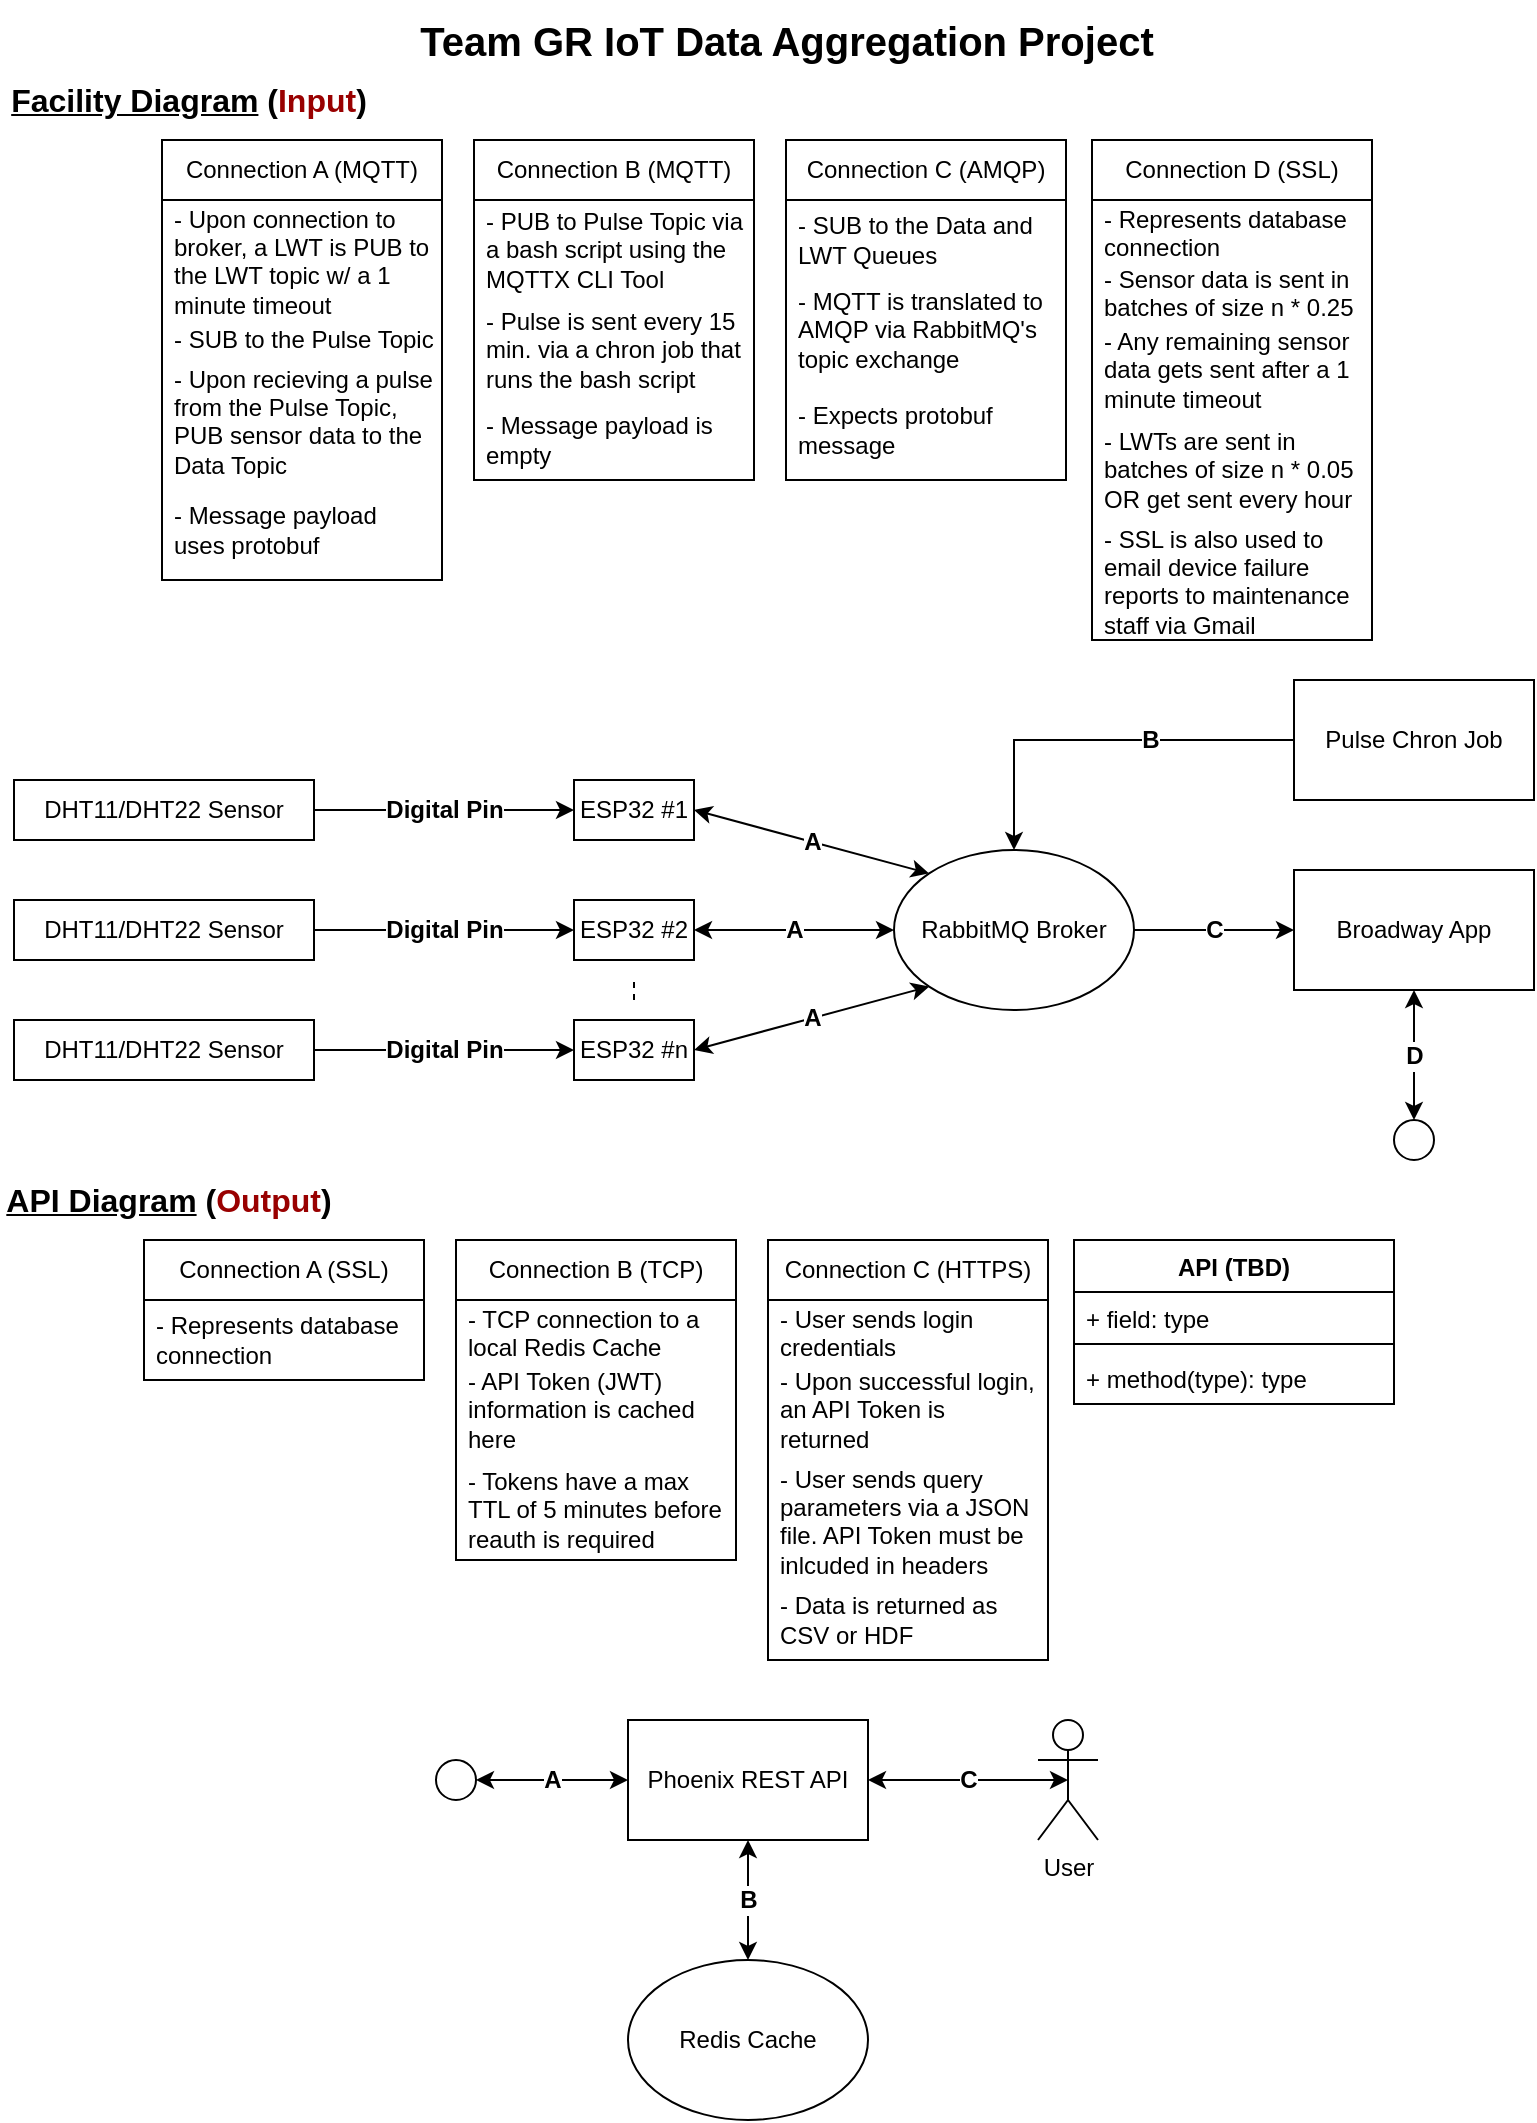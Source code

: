 <mxfile version="24.7.8">
  <diagram name="Page-1" id="MAllqAfLBLea2LckqZOi">
    <mxGraphModel dx="1434" dy="844" grid="1" gridSize="10" guides="1" tooltips="1" connect="1" arrows="1" fold="1" page="1" pageScale="1" pageWidth="850" pageHeight="1100" math="0" shadow="0">
      <root>
        <mxCell id="0" />
        <mxCell id="1" parent="0" />
        <mxCell id="USOqtzKKuF3D1rq9zsue-13" value="User" style="shape=umlActor;verticalLabelPosition=bottom;verticalAlign=top;html=1;outlineConnect=0;" parent="1" vertex="1">
          <mxGeometry x="561" y="870" width="30" height="60" as="geometry" />
        </mxCell>
        <mxCell id="h80tLXjlkXriCEG6QZvb-1" value="&lt;font style=&quot;font-size: 16px;&quot;&gt;&lt;b&gt;&lt;u&gt;Facility Diagram&lt;/u&gt;&amp;nbsp;(&lt;font color=&quot;#990000&quot;&gt;Input&lt;/font&gt;)&lt;/b&gt;&lt;/font&gt;" style="text;html=1;align=center;verticalAlign=middle;whiteSpace=wrap;rounded=0;" parent="1" vertex="1">
          <mxGeometry x="43" y="50" width="187" height="20" as="geometry" />
        </mxCell>
        <mxCell id="h80tLXjlkXriCEG6QZvb-2" value="ESP32 #1" style="rounded=0;whiteSpace=wrap;html=1;" parent="1" vertex="1">
          <mxGeometry x="329" y="400" width="60" height="30" as="geometry" />
        </mxCell>
        <mxCell id="h80tLXjlkXriCEG6QZvb-3" value="ESP32 #2" style="rounded=0;whiteSpace=wrap;html=1;" parent="1" vertex="1">
          <mxGeometry x="329" y="460" width="60" height="30" as="geometry" />
        </mxCell>
        <mxCell id="h80tLXjlkXriCEG6QZvb-5" value="ESP32 #n" style="rounded=0;whiteSpace=wrap;html=1;" parent="1" vertex="1">
          <mxGeometry x="329" y="520" width="60" height="30" as="geometry" />
        </mxCell>
        <mxCell id="h80tLXjlkXriCEG6QZvb-13" value="&lt;b&gt;&lt;font style=&quot;font-size: 12px;&quot;&gt;Digital Pin&lt;/font&gt;&lt;/b&gt;" style="edgeStyle=orthogonalEdgeStyle;rounded=0;orthogonalLoop=1;jettySize=auto;html=1;entryX=0;entryY=0.5;entryDx=0;entryDy=0;" parent="1" source="h80tLXjlkXriCEG6QZvb-6" target="h80tLXjlkXriCEG6QZvb-2" edge="1">
          <mxGeometry relative="1" as="geometry" />
        </mxCell>
        <mxCell id="h80tLXjlkXriCEG6QZvb-6" value="DHT11/DHT22 Sensor" style="rounded=0;whiteSpace=wrap;html=1;" parent="1" vertex="1">
          <mxGeometry x="49" y="400" width="150" height="30" as="geometry" />
        </mxCell>
        <mxCell id="h80tLXjlkXriCEG6QZvb-14" value="&lt;b&gt;&lt;font style=&quot;font-size: 12px;&quot;&gt;Digital Pin&lt;/font&gt;&lt;/b&gt;" style="edgeStyle=orthogonalEdgeStyle;rounded=0;orthogonalLoop=1;jettySize=auto;html=1;entryX=0;entryY=0.5;entryDx=0;entryDy=0;" parent="1" source="h80tLXjlkXriCEG6QZvb-7" target="h80tLXjlkXriCEG6QZvb-3" edge="1">
          <mxGeometry relative="1" as="geometry" />
        </mxCell>
        <mxCell id="h80tLXjlkXriCEG6QZvb-7" value="DHT11/DHT22 Sensor" style="rounded=0;whiteSpace=wrap;html=1;" parent="1" vertex="1">
          <mxGeometry x="49" y="460" width="150" height="30" as="geometry" />
        </mxCell>
        <mxCell id="h80tLXjlkXriCEG6QZvb-15" value="&lt;b&gt;&lt;font style=&quot;font-size: 12px;&quot;&gt;Digital Pin&lt;/font&gt;&lt;/b&gt;" style="edgeStyle=orthogonalEdgeStyle;rounded=0;orthogonalLoop=1;jettySize=auto;html=1;" parent="1" source="h80tLXjlkXriCEG6QZvb-8" target="h80tLXjlkXriCEG6QZvb-5" edge="1">
          <mxGeometry relative="1" as="geometry" />
        </mxCell>
        <mxCell id="h80tLXjlkXriCEG6QZvb-8" value="DHT11/DHT22 Sensor" style="rounded=0;whiteSpace=wrap;html=1;" parent="1" vertex="1">
          <mxGeometry x="49" y="520" width="150" height="30" as="geometry" />
        </mxCell>
        <mxCell id="h80tLXjlkXriCEG6QZvb-18" value="&lt;b&gt;&lt;font style=&quot;font-size: 12px;&quot;&gt;A&lt;/font&gt;&lt;/b&gt;" style="endArrow=classic;startArrow=classic;html=1;rounded=0;exitX=1;exitY=0.5;exitDx=0;exitDy=0;entryX=0;entryY=0.5;entryDx=0;entryDy=0;" parent="1" source="h80tLXjlkXriCEG6QZvb-3" target="h80tLXjlkXriCEG6QZvb-22" edge="1">
          <mxGeometry width="50" height="50" relative="1" as="geometry">
            <mxPoint x="519" y="600" as="sourcePoint" />
            <mxPoint x="489" y="455" as="targetPoint" />
          </mxGeometry>
        </mxCell>
        <mxCell id="h80tLXjlkXriCEG6QZvb-20" value="&lt;b&gt;&lt;font style=&quot;font-size: 12px;&quot;&gt;A&lt;/font&gt;&lt;/b&gt;" style="endArrow=classic;startArrow=classic;html=1;rounded=0;exitX=1;exitY=0.5;exitDx=0;exitDy=0;entryX=0;entryY=1;entryDx=0;entryDy=0;" parent="1" source="h80tLXjlkXriCEG6QZvb-5" target="h80tLXjlkXriCEG6QZvb-22" edge="1">
          <mxGeometry width="50" height="50" relative="1" as="geometry">
            <mxPoint x="459" y="580" as="sourcePoint" />
            <mxPoint x="500.716" y="483.284" as="targetPoint" />
          </mxGeometry>
        </mxCell>
        <mxCell id="h80tLXjlkXriCEG6QZvb-21" value="&lt;b&gt;&lt;font style=&quot;font-size: 12px;&quot;&gt;A&lt;/font&gt;&lt;/b&gt;" style="endArrow=classic;startArrow=classic;html=1;rounded=0;exitX=1;exitY=0.5;exitDx=0;exitDy=0;entryX=0;entryY=0;entryDx=0;entryDy=0;" parent="1" source="h80tLXjlkXriCEG6QZvb-2" target="h80tLXjlkXriCEG6QZvb-22" edge="1">
          <mxGeometry width="50" height="50" relative="1" as="geometry">
            <mxPoint x="449" y="420" as="sourcePoint" />
            <mxPoint x="500.716" y="426.716" as="targetPoint" />
          </mxGeometry>
        </mxCell>
        <mxCell id="h80tLXjlkXriCEG6QZvb-58" value="&lt;b&gt;&lt;font style=&quot;font-size: 12px;&quot;&gt;C&lt;/font&gt;&lt;/b&gt;" style="edgeStyle=orthogonalEdgeStyle;rounded=0;orthogonalLoop=1;jettySize=auto;html=1;entryX=0;entryY=0.5;entryDx=0;entryDy=0;" parent="1" source="h80tLXjlkXriCEG6QZvb-22" target="h80tLXjlkXriCEG6QZvb-24" edge="1">
          <mxGeometry relative="1" as="geometry" />
        </mxCell>
        <mxCell id="h80tLXjlkXriCEG6QZvb-22" value="RabbitMQ Broker" style="ellipse;whiteSpace=wrap;html=1;" parent="1" vertex="1">
          <mxGeometry x="489" y="435" width="120" height="80" as="geometry" />
        </mxCell>
        <mxCell id="h80tLXjlkXriCEG6QZvb-23" value="" style="endArrow=none;dashed=1;html=1;rounded=0;" parent="1" edge="1">
          <mxGeometry width="50" height="50" relative="1" as="geometry">
            <mxPoint x="359" y="510" as="sourcePoint" />
            <mxPoint x="359" y="500" as="targetPoint" />
          </mxGeometry>
        </mxCell>
        <mxCell id="h80tLXjlkXriCEG6QZvb-24" value="Broadway App" style="rounded=0;whiteSpace=wrap;html=1;" parent="1" vertex="1">
          <mxGeometry x="689" y="445" width="120" height="60" as="geometry" />
        </mxCell>
        <mxCell id="h80tLXjlkXriCEG6QZvb-26" value="" style="ellipse;whiteSpace=wrap;html=1;aspect=fixed;" parent="1" vertex="1">
          <mxGeometry x="739" y="570" width="20" height="20" as="geometry" />
        </mxCell>
        <mxCell id="h80tLXjlkXriCEG6QZvb-29" value="&lt;b&gt;&lt;font style=&quot;font-size: 12px;&quot;&gt;B&lt;/font&gt;&lt;/b&gt;" style="edgeStyle=orthogonalEdgeStyle;rounded=0;orthogonalLoop=1;jettySize=auto;html=1;entryX=0.5;entryY=0;entryDx=0;entryDy=0;spacingLeft=52;" parent="1" source="h80tLXjlkXriCEG6QZvb-28" target="h80tLXjlkXriCEG6QZvb-22" edge="1">
          <mxGeometry x="0.005" relative="1" as="geometry">
            <mxPoint as="offset" />
          </mxGeometry>
        </mxCell>
        <mxCell id="h80tLXjlkXriCEG6QZvb-28" value="Pulse Chron Job" style="rounded=0;whiteSpace=wrap;html=1;" parent="1" vertex="1">
          <mxGeometry x="689" y="350" width="120" height="60" as="geometry" />
        </mxCell>
        <mxCell id="h80tLXjlkXriCEG6QZvb-30" value="&lt;font style=&quot;font-size: 16px;&quot;&gt;&lt;b&gt;&lt;u&gt;API Diagram&lt;/u&gt;&amp;nbsp;(&lt;font color=&quot;#990000&quot;&gt;Output&lt;/font&gt;)&lt;/b&gt;&lt;/font&gt;" style="text;html=1;align=center;verticalAlign=middle;whiteSpace=wrap;rounded=0;" parent="1" vertex="1">
          <mxGeometry x="42" y="600" width="169" height="20" as="geometry" />
        </mxCell>
        <mxCell id="h80tLXjlkXriCEG6QZvb-31" value="" style="ellipse;whiteSpace=wrap;html=1;aspect=fixed;" parent="1" vertex="1">
          <mxGeometry x="260" y="890" width="20" height="20" as="geometry" />
        </mxCell>
        <mxCell id="h80tLXjlkXriCEG6QZvb-32" value="Phoenix REST API" style="rounded=0;whiteSpace=wrap;html=1;" parent="1" vertex="1">
          <mxGeometry x="356" y="870" width="120" height="60" as="geometry" />
        </mxCell>
        <mxCell id="h80tLXjlkXriCEG6QZvb-35" value="&lt;b&gt;&lt;font style=&quot;font-size: 12px;&quot;&gt;D&lt;/font&gt;&lt;/b&gt;" style="endArrow=classic;startArrow=classic;html=1;rounded=0;entryX=0.5;entryY=1;entryDx=0;entryDy=0;exitX=0.5;exitY=0;exitDx=0;exitDy=0;" parent="1" source="h80tLXjlkXriCEG6QZvb-26" target="h80tLXjlkXriCEG6QZvb-24" edge="1">
          <mxGeometry width="50" height="50" relative="1" as="geometry">
            <mxPoint x="659" y="650" as="sourcePoint" />
            <mxPoint x="709" y="600" as="targetPoint" />
          </mxGeometry>
        </mxCell>
        <mxCell id="h80tLXjlkXriCEG6QZvb-36" value="Redis Cache" style="ellipse;whiteSpace=wrap;html=1;" parent="1" vertex="1">
          <mxGeometry x="356" y="990" width="120" height="80" as="geometry" />
        </mxCell>
        <mxCell id="h80tLXjlkXriCEG6QZvb-37" value="&lt;b&gt;&lt;font style=&quot;font-size: 12px;&quot;&gt;A&lt;/font&gt;&lt;/b&gt;" style="endArrow=classic;startArrow=classic;html=1;rounded=0;entryX=0;entryY=0.5;entryDx=0;entryDy=0;exitX=1;exitY=0.5;exitDx=0;exitDy=0;" parent="1" source="h80tLXjlkXriCEG6QZvb-31" target="h80tLXjlkXriCEG6QZvb-32" edge="1">
          <mxGeometry width="50" height="50" relative="1" as="geometry">
            <mxPoint x="286" y="1030" as="sourcePoint" />
            <mxPoint x="336" y="980" as="targetPoint" />
          </mxGeometry>
        </mxCell>
        <mxCell id="h80tLXjlkXriCEG6QZvb-38" value="&lt;b&gt;&lt;font style=&quot;font-size: 12px;&quot;&gt;B&lt;/font&gt;&lt;/b&gt;" style="endArrow=classic;startArrow=classic;html=1;rounded=0;entryX=0.5;entryY=1;entryDx=0;entryDy=0;exitX=0.5;exitY=0;exitDx=0;exitDy=0;" parent="1" source="h80tLXjlkXriCEG6QZvb-36" target="h80tLXjlkXriCEG6QZvb-32" edge="1">
          <mxGeometry width="50" height="50" relative="1" as="geometry">
            <mxPoint x="276" y="1040" as="sourcePoint" />
            <mxPoint x="326" y="990" as="targetPoint" />
          </mxGeometry>
        </mxCell>
        <mxCell id="h80tLXjlkXriCEG6QZvb-39" value="&lt;b&gt;&lt;font style=&quot;font-size: 12px;&quot;&gt;C&lt;/font&gt;&lt;/b&gt;" style="endArrow=classic;startArrow=classic;html=1;rounded=0;exitX=1;exitY=0.5;exitDx=0;exitDy=0;entryX=0.5;entryY=0.5;entryDx=0;entryDy=0;entryPerimeter=0;" parent="1" source="h80tLXjlkXriCEG6QZvb-32" target="USOqtzKKuF3D1rq9zsue-13" edge="1">
          <mxGeometry width="50" height="50" relative="1" as="geometry">
            <mxPoint x="616" y="1050" as="sourcePoint" />
            <mxPoint x="666" y="1000" as="targetPoint" />
          </mxGeometry>
        </mxCell>
        <mxCell id="h80tLXjlkXriCEG6QZvb-40" value="Connection A (MQTT)" style="swimlane;fontStyle=0;childLayout=stackLayout;horizontal=1;startSize=30;horizontalStack=0;resizeParent=1;resizeParentMax=0;resizeLast=0;collapsible=1;marginBottom=0;whiteSpace=wrap;html=1;" parent="1" vertex="1">
          <mxGeometry x="123" y="80" width="140" height="220" as="geometry" />
        </mxCell>
        <mxCell id="h80tLXjlkXriCEG6QZvb-59" value="- Upon connection to broker, a LWT is PUB to the LWT topic w/ a 1 minute timeout" style="text;strokeColor=none;fillColor=none;align=left;verticalAlign=middle;spacingLeft=4;spacingRight=4;overflow=hidden;points=[[0,0.5],[1,0.5]];portConstraint=eastwest;rotatable=0;whiteSpace=wrap;html=1;" parent="h80tLXjlkXriCEG6QZvb-40" vertex="1">
          <mxGeometry y="30" width="140" height="60" as="geometry" />
        </mxCell>
        <mxCell id="h80tLXjlkXriCEG6QZvb-41" value="- SUB to the Pulse Topic" style="text;strokeColor=none;fillColor=none;align=left;verticalAlign=middle;spacingLeft=4;spacingRight=4;overflow=hidden;points=[[0,0.5],[1,0.5]];portConstraint=eastwest;rotatable=0;whiteSpace=wrap;html=1;" parent="h80tLXjlkXriCEG6QZvb-40" vertex="1">
          <mxGeometry y="90" width="140" height="20" as="geometry" />
        </mxCell>
        <mxCell id="h80tLXjlkXriCEG6QZvb-42" value="- Upon recieving a pulse from the Pulse Topic, PUB sensor data to the Data Topic" style="text;strokeColor=none;fillColor=none;align=left;verticalAlign=middle;spacingLeft=4;spacingRight=4;overflow=hidden;points=[[0,0.5],[1,0.5]];portConstraint=eastwest;rotatable=0;whiteSpace=wrap;html=1;" parent="h80tLXjlkXriCEG6QZvb-40" vertex="1">
          <mxGeometry y="110" width="140" height="60" as="geometry" />
        </mxCell>
        <mxCell id="h80tLXjlkXriCEG6QZvb-43" value="- Message payload uses protobuf" style="text;strokeColor=none;fillColor=none;align=left;verticalAlign=middle;spacingLeft=4;spacingRight=4;overflow=hidden;points=[[0,0.5],[1,0.5]];portConstraint=eastwest;rotatable=0;whiteSpace=wrap;html=1;" parent="h80tLXjlkXriCEG6QZvb-40" vertex="1">
          <mxGeometry y="170" width="140" height="50" as="geometry" />
        </mxCell>
        <mxCell id="h80tLXjlkXriCEG6QZvb-44" value="Connection B (MQTT)" style="swimlane;fontStyle=0;childLayout=stackLayout;horizontal=1;startSize=30;horizontalStack=0;resizeParent=1;resizeParentMax=0;resizeLast=0;collapsible=1;marginBottom=0;whiteSpace=wrap;html=1;" parent="1" vertex="1">
          <mxGeometry x="279" y="80" width="140" height="170" as="geometry" />
        </mxCell>
        <mxCell id="h80tLXjlkXriCEG6QZvb-45" value="- PUB to Pulse Topic via a bash script using the MQTTX CLI Tool" style="text;strokeColor=none;fillColor=none;align=left;verticalAlign=middle;spacingLeft=4;spacingRight=4;overflow=hidden;points=[[0,0.5],[1,0.5]];portConstraint=eastwest;rotatable=0;whiteSpace=wrap;html=1;" parent="h80tLXjlkXriCEG6QZvb-44" vertex="1">
          <mxGeometry y="30" width="140" height="50" as="geometry" />
        </mxCell>
        <mxCell id="h80tLXjlkXriCEG6QZvb-57" value="- Pulse is sent every 15 min. via a chron job that runs the bash script" style="text;strokeColor=none;fillColor=none;align=left;verticalAlign=middle;spacingLeft=4;spacingRight=4;overflow=hidden;points=[[0,0.5],[1,0.5]];portConstraint=eastwest;rotatable=0;whiteSpace=wrap;html=1;" parent="h80tLXjlkXriCEG6QZvb-44" vertex="1">
          <mxGeometry y="80" width="140" height="50" as="geometry" />
        </mxCell>
        <mxCell id="h80tLXjlkXriCEG6QZvb-46" value="- Message payload is empty" style="text;strokeColor=none;fillColor=none;align=left;verticalAlign=middle;spacingLeft=4;spacingRight=4;overflow=hidden;points=[[0,0.5],[1,0.5]];portConstraint=eastwest;rotatable=0;whiteSpace=wrap;html=1;" parent="h80tLXjlkXriCEG6QZvb-44" vertex="1">
          <mxGeometry y="130" width="140" height="40" as="geometry" />
        </mxCell>
        <mxCell id="h80tLXjlkXriCEG6QZvb-48" value="Connection C (AMQP)" style="swimlane;fontStyle=0;childLayout=stackLayout;horizontal=1;startSize=30;horizontalStack=0;resizeParent=1;resizeParentMax=0;resizeLast=0;collapsible=1;marginBottom=0;whiteSpace=wrap;html=1;" parent="1" vertex="1">
          <mxGeometry x="435" y="80" width="140" height="170" as="geometry" />
        </mxCell>
        <mxCell id="h80tLXjlkXriCEG6QZvb-49" value="- SUB to the Data and LWT Queues&amp;nbsp;" style="text;strokeColor=none;fillColor=none;align=left;verticalAlign=middle;spacingLeft=4;spacingRight=4;overflow=hidden;points=[[0,0.5],[1,0.5]];portConstraint=eastwest;rotatable=0;whiteSpace=wrap;html=1;" parent="h80tLXjlkXriCEG6QZvb-48" vertex="1">
          <mxGeometry y="30" width="140" height="40" as="geometry" />
        </mxCell>
        <mxCell id="h80tLXjlkXriCEG6QZvb-50" value="- MQTT is translated to AMQP via RabbitMQ&#39;s topic exchange" style="text;strokeColor=none;fillColor=none;align=left;verticalAlign=middle;spacingLeft=4;spacingRight=4;overflow=hidden;points=[[0,0.5],[1,0.5]];portConstraint=eastwest;rotatable=0;whiteSpace=wrap;html=1;" parent="h80tLXjlkXriCEG6QZvb-48" vertex="1">
          <mxGeometry y="70" width="140" height="50" as="geometry" />
        </mxCell>
        <mxCell id="h80tLXjlkXriCEG6QZvb-51" value="- Expects protobuf message" style="text;strokeColor=none;fillColor=none;align=left;verticalAlign=middle;spacingLeft=4;spacingRight=4;overflow=hidden;points=[[0,0.5],[1,0.5]];portConstraint=eastwest;rotatable=0;whiteSpace=wrap;html=1;" parent="h80tLXjlkXriCEG6QZvb-48" vertex="1">
          <mxGeometry y="120" width="140" height="50" as="geometry" />
        </mxCell>
        <mxCell id="h80tLXjlkXriCEG6QZvb-53" value="Connection D (SSL)" style="swimlane;fontStyle=0;childLayout=stackLayout;horizontal=1;startSize=30;horizontalStack=0;resizeParent=1;resizeParentMax=0;resizeLast=0;collapsible=1;marginBottom=0;whiteSpace=wrap;html=1;" parent="1" vertex="1">
          <mxGeometry x="588" y="80" width="140" height="250" as="geometry" />
        </mxCell>
        <mxCell id="h80tLXjlkXriCEG6QZvb-54" value="- Represents database connection" style="text;strokeColor=none;fillColor=none;align=left;verticalAlign=middle;spacingLeft=4;spacingRight=4;overflow=hidden;points=[[0,0.5],[1,0.5]];portConstraint=eastwest;rotatable=0;whiteSpace=wrap;html=1;" parent="h80tLXjlkXriCEG6QZvb-53" vertex="1">
          <mxGeometry y="30" width="140" height="30" as="geometry" />
        </mxCell>
        <mxCell id="h80tLXjlkXriCEG6QZvb-60" value="- Sensor data is sent in batches of size n * 0.25" style="text;strokeColor=none;fillColor=none;align=left;verticalAlign=middle;spacingLeft=4;spacingRight=4;overflow=hidden;points=[[0,0.5],[1,0.5]];portConstraint=eastwest;rotatable=0;whiteSpace=wrap;html=1;" parent="h80tLXjlkXriCEG6QZvb-53" vertex="1">
          <mxGeometry y="60" width="140" height="30" as="geometry" />
        </mxCell>
        <mxCell id="h80tLXjlkXriCEG6QZvb-61" value="- Any remaining sensor data gets sent after a 1 minute timeout" style="text;strokeColor=none;fillColor=none;align=left;verticalAlign=middle;spacingLeft=4;spacingRight=4;overflow=hidden;points=[[0,0.5],[1,0.5]];portConstraint=eastwest;rotatable=0;whiteSpace=wrap;html=1;" parent="h80tLXjlkXriCEG6QZvb-53" vertex="1">
          <mxGeometry y="90" width="140" height="50" as="geometry" />
        </mxCell>
        <mxCell id="h80tLXjlkXriCEG6QZvb-62" value="- LWTs are sent in batches of size n * 0.05 OR get sent every hour" style="text;strokeColor=none;fillColor=none;align=left;verticalAlign=middle;spacingLeft=4;spacingRight=4;overflow=hidden;points=[[0,0.5],[1,0.5]];portConstraint=eastwest;rotatable=0;whiteSpace=wrap;html=1;" parent="h80tLXjlkXriCEG6QZvb-53" vertex="1">
          <mxGeometry y="140" width="140" height="50" as="geometry" />
        </mxCell>
        <mxCell id="h80tLXjlkXriCEG6QZvb-55" value="- SSL is also used to email device failure reports to maintenance staff via Gmail" style="text;strokeColor=none;fillColor=none;align=left;verticalAlign=middle;spacingLeft=4;spacingRight=4;overflow=hidden;points=[[0,0.5],[1,0.5]];portConstraint=eastwest;rotatable=0;whiteSpace=wrap;html=1;" parent="h80tLXjlkXriCEG6QZvb-53" vertex="1">
          <mxGeometry y="190" width="140" height="60" as="geometry" />
        </mxCell>
        <mxCell id="h80tLXjlkXriCEG6QZvb-63" value="Connection A (SSL)" style="swimlane;fontStyle=0;childLayout=stackLayout;horizontal=1;startSize=30;horizontalStack=0;resizeParent=1;resizeParentMax=0;resizeLast=0;collapsible=1;marginBottom=0;whiteSpace=wrap;html=1;" parent="1" vertex="1">
          <mxGeometry x="114" y="630" width="140" height="70" as="geometry" />
        </mxCell>
        <mxCell id="h80tLXjlkXriCEG6QZvb-64" value="- Represents database connection" style="text;strokeColor=none;fillColor=none;align=left;verticalAlign=middle;spacingLeft=4;spacingRight=4;overflow=hidden;points=[[0,0.5],[1,0.5]];portConstraint=eastwest;rotatable=0;whiteSpace=wrap;html=1;" parent="h80tLXjlkXriCEG6QZvb-63" vertex="1">
          <mxGeometry y="30" width="140" height="40" as="geometry" />
        </mxCell>
        <mxCell id="h80tLXjlkXriCEG6QZvb-67" value="Connection B (TCP)" style="swimlane;fontStyle=0;childLayout=stackLayout;horizontal=1;startSize=30;horizontalStack=0;resizeParent=1;resizeParentMax=0;resizeLast=0;collapsible=1;marginBottom=0;whiteSpace=wrap;html=1;" parent="1" vertex="1">
          <mxGeometry x="270" y="630" width="140" height="160" as="geometry" />
        </mxCell>
        <mxCell id="h80tLXjlkXriCEG6QZvb-68" value="- TCP connection to a local Redis Cache" style="text;strokeColor=none;fillColor=none;align=left;verticalAlign=middle;spacingLeft=4;spacingRight=4;overflow=hidden;points=[[0,0.5],[1,0.5]];portConstraint=eastwest;rotatable=0;whiteSpace=wrap;html=1;" parent="h80tLXjlkXriCEG6QZvb-67" vertex="1">
          <mxGeometry y="30" width="140" height="30" as="geometry" />
        </mxCell>
        <mxCell id="h80tLXjlkXriCEG6QZvb-69" value="- API Token (JWT) information is cached here" style="text;strokeColor=none;fillColor=none;align=left;verticalAlign=middle;spacingLeft=4;spacingRight=4;overflow=hidden;points=[[0,0.5],[1,0.5]];portConstraint=eastwest;rotatable=0;whiteSpace=wrap;html=1;" parent="h80tLXjlkXriCEG6QZvb-67" vertex="1">
          <mxGeometry y="60" width="140" height="50" as="geometry" />
        </mxCell>
        <mxCell id="h80tLXjlkXriCEG6QZvb-70" value="- Tokens have a max TTL of 5 minutes before reauth is required" style="text;strokeColor=none;fillColor=none;align=left;verticalAlign=middle;spacingLeft=4;spacingRight=4;overflow=hidden;points=[[0,0.5],[1,0.5]];portConstraint=eastwest;rotatable=0;whiteSpace=wrap;html=1;" parent="h80tLXjlkXriCEG6QZvb-67" vertex="1">
          <mxGeometry y="110" width="140" height="50" as="geometry" />
        </mxCell>
        <mxCell id="h80tLXjlkXriCEG6QZvb-71" value="Connection C (HTTPS)" style="swimlane;fontStyle=0;childLayout=stackLayout;horizontal=1;startSize=30;horizontalStack=0;resizeParent=1;resizeParentMax=0;resizeLast=0;collapsible=1;marginBottom=0;whiteSpace=wrap;html=1;" parent="1" vertex="1">
          <mxGeometry x="426" y="630" width="140" height="210" as="geometry" />
        </mxCell>
        <mxCell id="h80tLXjlkXriCEG6QZvb-72" value="- User sends login credentials" style="text;strokeColor=none;fillColor=none;align=left;verticalAlign=middle;spacingLeft=4;spacingRight=4;overflow=hidden;points=[[0,0.5],[1,0.5]];portConstraint=eastwest;rotatable=0;whiteSpace=wrap;html=1;" parent="h80tLXjlkXriCEG6QZvb-71" vertex="1">
          <mxGeometry y="30" width="140" height="30" as="geometry" />
        </mxCell>
        <mxCell id="h80tLXjlkXriCEG6QZvb-73" value="- Upon successful login, an API Token is returned" style="text;strokeColor=none;fillColor=none;align=left;verticalAlign=middle;spacingLeft=4;spacingRight=4;overflow=hidden;points=[[0,0.5],[1,0.5]];portConstraint=eastwest;rotatable=0;whiteSpace=wrap;html=1;" parent="h80tLXjlkXriCEG6QZvb-71" vertex="1">
          <mxGeometry y="60" width="140" height="50" as="geometry" />
        </mxCell>
        <mxCell id="h80tLXjlkXriCEG6QZvb-74" value="- User sends query parameters via a JSON file. API Token must be inlcuded in headers&lt;span style=&quot;background-color: initial;&quot;&gt;&amp;nbsp;&lt;/span&gt;" style="text;strokeColor=none;fillColor=none;align=left;verticalAlign=middle;spacingLeft=4;spacingRight=4;overflow=hidden;points=[[0,0.5],[1,0.5]];portConstraint=eastwest;rotatable=0;whiteSpace=wrap;html=1;" parent="h80tLXjlkXriCEG6QZvb-71" vertex="1">
          <mxGeometry y="110" width="140" height="60" as="geometry" />
        </mxCell>
        <mxCell id="h80tLXjlkXriCEG6QZvb-75" value="- Data is returned as CSV or HDF" style="text;strokeColor=none;fillColor=none;align=left;verticalAlign=middle;spacingLeft=4;spacingRight=4;overflow=hidden;points=[[0,0.5],[1,0.5]];portConstraint=eastwest;rotatable=0;whiteSpace=wrap;html=1;" parent="h80tLXjlkXriCEG6QZvb-71" vertex="1">
          <mxGeometry y="170" width="140" height="40" as="geometry" />
        </mxCell>
        <mxCell id="h80tLXjlkXriCEG6QZvb-76" value="API (TBD)" style="swimlane;fontStyle=1;align=center;verticalAlign=top;childLayout=stackLayout;horizontal=1;startSize=26;horizontalStack=0;resizeParent=1;resizeParentMax=0;resizeLast=0;collapsible=1;marginBottom=0;whiteSpace=wrap;html=1;" parent="1" vertex="1">
          <mxGeometry x="579" y="630" width="160" height="82" as="geometry" />
        </mxCell>
        <mxCell id="h80tLXjlkXriCEG6QZvb-77" value="+ field: type" style="text;strokeColor=none;fillColor=none;align=left;verticalAlign=top;spacingLeft=4;spacingRight=4;overflow=hidden;rotatable=0;points=[[0,0.5],[1,0.5]];portConstraint=eastwest;whiteSpace=wrap;html=1;" parent="h80tLXjlkXriCEG6QZvb-76" vertex="1">
          <mxGeometry y="26" width="160" height="22" as="geometry" />
        </mxCell>
        <mxCell id="h80tLXjlkXriCEG6QZvb-78" value="" style="line;strokeWidth=1;fillColor=none;align=left;verticalAlign=middle;spacingTop=-1;spacingLeft=3;spacingRight=3;rotatable=0;labelPosition=right;points=[];portConstraint=eastwest;strokeColor=inherit;" parent="h80tLXjlkXriCEG6QZvb-76" vertex="1">
          <mxGeometry y="48" width="160" height="8" as="geometry" />
        </mxCell>
        <mxCell id="h80tLXjlkXriCEG6QZvb-79" value="+ method(type): type" style="text;strokeColor=none;fillColor=none;align=left;verticalAlign=top;spacingLeft=4;spacingRight=4;overflow=hidden;rotatable=0;points=[[0,0.5],[1,0.5]];portConstraint=eastwest;whiteSpace=wrap;html=1;" parent="h80tLXjlkXriCEG6QZvb-76" vertex="1">
          <mxGeometry y="56" width="160" height="26" as="geometry" />
        </mxCell>
        <mxCell id="Hd7e38OrZuqM5NnlxEQK-2" value="&lt;font style=&quot;font-size: 20px;&quot;&gt;&lt;b&gt;Team GR IoT Data Aggregation Project&lt;/b&gt;&lt;/font&gt;" style="text;html=1;align=center;verticalAlign=middle;resizable=0;points=[];autosize=1;strokeColor=none;fillColor=none;" parent="1" vertex="1">
          <mxGeometry x="240" y="10" width="390" height="40" as="geometry" />
        </mxCell>
      </root>
    </mxGraphModel>
  </diagram>
</mxfile>
